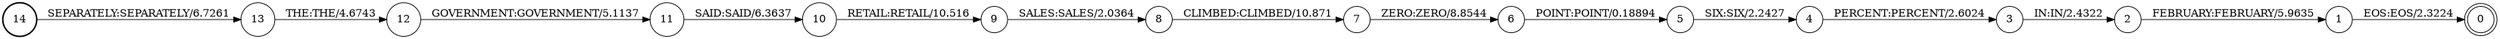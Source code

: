 digraph FST {
rankdir = LR;
size = "22,17";
label = "";
center = 1;
orientation = Portrait;
ranksep = "0.4";
nodesep = "0.25";
14 [label = "14", shape = circle, style = bold, fontsize = 14]
	14 -> 13 [label = "SEPARATELY:SEPARATELY/6.7261", fontsize = 14];
0 [label = "0", shape = doublecircle, style = solid, fontsize = 14]
1 [label = "1", shape = circle, style = solid, fontsize = 14]
	1 -> 0 [label = "EOS:EOS/2.3224", fontsize = 14];
2 [label = "2", shape = circle, style = solid, fontsize = 14]
	2 -> 1 [label = "FEBRUARY:FEBRUARY/5.9635", fontsize = 14];
3 [label = "3", shape = circle, style = solid, fontsize = 14]
	3 -> 2 [label = "IN:IN/2.4322", fontsize = 14];
4 [label = "4", shape = circle, style = solid, fontsize = 14]
	4 -> 3 [label = "PERCENT:PERCENT/2.6024", fontsize = 14];
5 [label = "5", shape = circle, style = solid, fontsize = 14]
	5 -> 4 [label = "SIX:SIX/2.2427", fontsize = 14];
6 [label = "6", shape = circle, style = solid, fontsize = 14]
	6 -> 5 [label = "POINT:POINT/0.18894", fontsize = 14];
7 [label = "7", shape = circle, style = solid, fontsize = 14]
	7 -> 6 [label = "ZERO:ZERO/8.8544", fontsize = 14];
8 [label = "8", shape = circle, style = solid, fontsize = 14]
	8 -> 7 [label = "CLIMBED:CLIMBED/10.871", fontsize = 14];
9 [label = "9", shape = circle, style = solid, fontsize = 14]
	9 -> 8 [label = "SALES:SALES/2.0364", fontsize = 14];
10 [label = "10", shape = circle, style = solid, fontsize = 14]
	10 -> 9 [label = "RETAIL:RETAIL/10.516", fontsize = 14];
11 [label = "11", shape = circle, style = solid, fontsize = 14]
	11 -> 10 [label = "SAID:SAID/6.3637", fontsize = 14];
12 [label = "12", shape = circle, style = solid, fontsize = 14]
	12 -> 11 [label = "GOVERNMENT:GOVERNMENT/5.1137", fontsize = 14];
13 [label = "13", shape = circle, style = solid, fontsize = 14]
	13 -> 12 [label = "THE:THE/4.6743", fontsize = 14];
}
